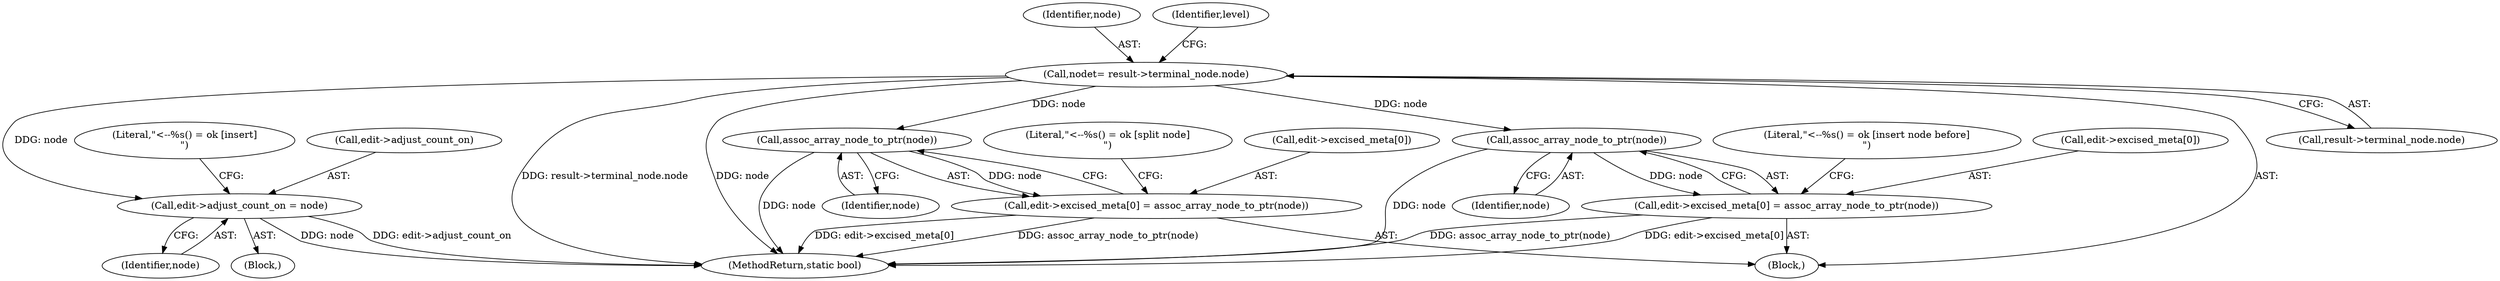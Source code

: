 digraph "0_linux_8d4a2ec1e0b41b0cf9a0c5cd4511da7f8e4f3de2@pointer" {
"1000142" [label="(Call,node\t= result->terminal_node.node)"];
"1000250" [label="(Call,edit->adjust_count_on = node)"];
"1000851" [label="(Call,assoc_array_node_to_ptr(node))"];
"1000845" [label="(Call,edit->excised_meta[0] = assoc_array_node_to_ptr(node))"];
"1000990" [label="(Call,assoc_array_node_to_ptr(node))"];
"1000984" [label="(Call,edit->excised_meta[0] = assoc_array_node_to_ptr(node))"];
"1000993" [label="(Literal,\"<--%s() = ok [insert node before]\n\")"];
"1000852" [label="(Identifier,node)"];
"1000854" [label="(Literal,\"<--%s() = ok [split node]\n\")"];
"1000250" [label="(Call,edit->adjust_count_on = node)"];
"1000846" [label="(Call,edit->excised_meta[0])"];
"1000990" [label="(Call,assoc_array_node_to_ptr(node))"];
"1000991" [label="(Identifier,node)"];
"1000256" [label="(Literal,\"<--%s() = ok [insert]\n\")"];
"1000984" [label="(Call,edit->excised_meta[0] = assoc_array_node_to_ptr(node))"];
"1000985" [label="(Call,edit->excised_meta[0])"];
"1000122" [label="(Block,)"];
"1000251" [label="(Call,edit->adjust_count_on)"];
"1000142" [label="(Call,node\t= result->terminal_node.node)"];
"1000143" [label="(Identifier,node)"];
"1000236" [label="(Block,)"];
"1000851" [label="(Call,assoc_array_node_to_ptr(node))"];
"1001248" [label="(MethodReturn,static bool)"];
"1000845" [label="(Call,edit->excised_meta[0] = assoc_array_node_to_ptr(node))"];
"1000150" [label="(Identifier,level)"];
"1000254" [label="(Identifier,node)"];
"1000144" [label="(Call,result->terminal_node.node)"];
"1000142" -> "1000122"  [label="AST: "];
"1000142" -> "1000144"  [label="CFG: "];
"1000143" -> "1000142"  [label="AST: "];
"1000144" -> "1000142"  [label="AST: "];
"1000150" -> "1000142"  [label="CFG: "];
"1000142" -> "1001248"  [label="DDG: result->terminal_node.node"];
"1000142" -> "1001248"  [label="DDG: node"];
"1000142" -> "1000250"  [label="DDG: node"];
"1000142" -> "1000851"  [label="DDG: node"];
"1000142" -> "1000990"  [label="DDG: node"];
"1000250" -> "1000236"  [label="AST: "];
"1000250" -> "1000254"  [label="CFG: "];
"1000251" -> "1000250"  [label="AST: "];
"1000254" -> "1000250"  [label="AST: "];
"1000256" -> "1000250"  [label="CFG: "];
"1000250" -> "1001248"  [label="DDG: edit->adjust_count_on"];
"1000250" -> "1001248"  [label="DDG: node"];
"1000851" -> "1000845"  [label="AST: "];
"1000851" -> "1000852"  [label="CFG: "];
"1000852" -> "1000851"  [label="AST: "];
"1000845" -> "1000851"  [label="CFG: "];
"1000851" -> "1001248"  [label="DDG: node"];
"1000851" -> "1000845"  [label="DDG: node"];
"1000845" -> "1000122"  [label="AST: "];
"1000846" -> "1000845"  [label="AST: "];
"1000854" -> "1000845"  [label="CFG: "];
"1000845" -> "1001248"  [label="DDG: assoc_array_node_to_ptr(node)"];
"1000845" -> "1001248"  [label="DDG: edit->excised_meta[0]"];
"1000990" -> "1000984"  [label="AST: "];
"1000990" -> "1000991"  [label="CFG: "];
"1000991" -> "1000990"  [label="AST: "];
"1000984" -> "1000990"  [label="CFG: "];
"1000990" -> "1001248"  [label="DDG: node"];
"1000990" -> "1000984"  [label="DDG: node"];
"1000984" -> "1000122"  [label="AST: "];
"1000985" -> "1000984"  [label="AST: "];
"1000993" -> "1000984"  [label="CFG: "];
"1000984" -> "1001248"  [label="DDG: assoc_array_node_to_ptr(node)"];
"1000984" -> "1001248"  [label="DDG: edit->excised_meta[0]"];
}
